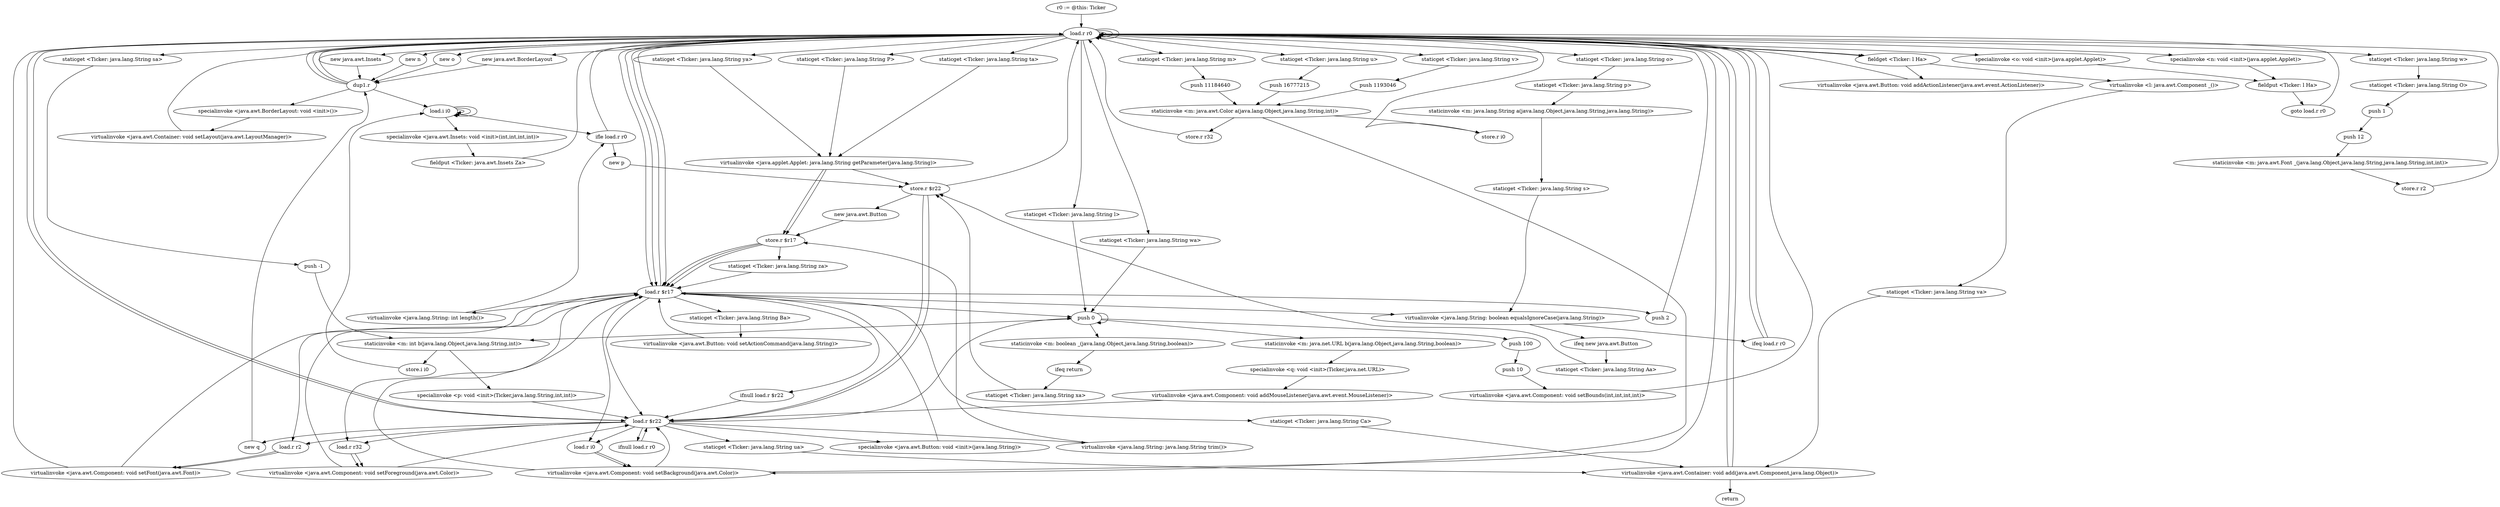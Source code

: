 digraph "" {
    "r0 := @this: Ticker"
    "load.r r0"
    "r0 := @this: Ticker"->"load.r r0";
    "new java.awt.BorderLayout"
    "load.r r0"->"new java.awt.BorderLayout";
    "dup1.r"
    "new java.awt.BorderLayout"->"dup1.r";
    "specialinvoke <java.awt.BorderLayout: void <init>()>"
    "dup1.r"->"specialinvoke <java.awt.BorderLayout: void <init>()>";
    "virtualinvoke <java.awt.Container: void setLayout(java.awt.LayoutManager)>"
    "specialinvoke <java.awt.BorderLayout: void <init>()>"->"virtualinvoke <java.awt.Container: void setLayout(java.awt.LayoutManager)>";
    "virtualinvoke <java.awt.Container: void setLayout(java.awt.LayoutManager)>"->"load.r r0";
    "staticget <Ticker: java.lang.String l>"
    "load.r r0"->"staticget <Ticker: java.lang.String l>";
    "push 0"
    "staticget <Ticker: java.lang.String l>"->"push 0";
    "staticinvoke <m: int b(java.lang.Object,java.lang.String,int)>"
    "push 0"->"staticinvoke <m: int b(java.lang.Object,java.lang.String,int)>";
    "store.i i0"
    "staticinvoke <m: int b(java.lang.Object,java.lang.String,int)>"->"store.i i0";
    "load.i i0"
    "store.i i0"->"load.i i0";
    "ifle load.r r0"
    "load.i i0"->"ifle load.r r0";
    "ifle load.r r0"->"load.r r0";
    "load.r r0"->"load.r r0";
    "staticget <Ticker: java.lang.String m>"
    "load.r r0"->"staticget <Ticker: java.lang.String m>";
    "push 11184640"
    "staticget <Ticker: java.lang.String m>"->"push 11184640";
    "staticinvoke <m: java.awt.Color a(java.lang.Object,java.lang.String,int)>"
    "push 11184640"->"staticinvoke <m: java.awt.Color a(java.lang.Object,java.lang.String,int)>";
    "virtualinvoke <java.awt.Component: void setBackground(java.awt.Color)>"
    "staticinvoke <m: java.awt.Color a(java.lang.Object,java.lang.String,int)>"->"virtualinvoke <java.awt.Component: void setBackground(java.awt.Color)>";
    "virtualinvoke <java.awt.Component: void setBackground(java.awt.Color)>"->"load.r r0";
    "new java.awt.Insets"
    "load.r r0"->"new java.awt.Insets";
    "new java.awt.Insets"->"dup1.r";
    "dup1.r"->"load.i i0";
    "load.i i0"->"load.i i0";
    "load.i i0"->"load.i i0";
    "load.i i0"->"load.i i0";
    "specialinvoke <java.awt.Insets: void <init>(int,int,int,int)>"
    "load.i i0"->"specialinvoke <java.awt.Insets: void <init>(int,int,int,int)>";
    "fieldput <Ticker: java.awt.Insets Za>"
    "specialinvoke <java.awt.Insets: void <init>(int,int,int,int)>"->"fieldput <Ticker: java.awt.Insets Za>";
    "fieldput <Ticker: java.awt.Insets Za>"->"load.r r0";
    "staticget <Ticker: java.lang.String o>"
    "load.r r0"->"staticget <Ticker: java.lang.String o>";
    "staticget <Ticker: java.lang.String p>"
    "staticget <Ticker: java.lang.String o>"->"staticget <Ticker: java.lang.String p>";
    "staticinvoke <m: java.lang.String a(java.lang.Object,java.lang.String,java.lang.String)>"
    "staticget <Ticker: java.lang.String p>"->"staticinvoke <m: java.lang.String a(java.lang.Object,java.lang.String,java.lang.String)>";
    "staticget <Ticker: java.lang.String s>"
    "staticinvoke <m: java.lang.String a(java.lang.Object,java.lang.String,java.lang.String)>"->"staticget <Ticker: java.lang.String s>";
    "virtualinvoke <java.lang.String: boolean equalsIgnoreCase(java.lang.String)>"
    "staticget <Ticker: java.lang.String s>"->"virtualinvoke <java.lang.String: boolean equalsIgnoreCase(java.lang.String)>";
    "ifeq load.r r0"
    "virtualinvoke <java.lang.String: boolean equalsIgnoreCase(java.lang.String)>"->"ifeq load.r r0";
    "ifeq load.r r0"->"load.r r0";
    "new n"
    "load.r r0"->"new n";
    "new n"->"dup1.r";
    "dup1.r"->"load.r r0";
    "specialinvoke <n: void <init>(java.applet.Applet)>"
    "load.r r0"->"specialinvoke <n: void <init>(java.applet.Applet)>";
    "fieldput <Ticker: l Ha>"
    "specialinvoke <n: void <init>(java.applet.Applet)>"->"fieldput <Ticker: l Ha>";
    "goto load.r r0"
    "fieldput <Ticker: l Ha>"->"goto load.r r0";
    "goto load.r r0"->"load.r r0";
    "staticget <Ticker: java.lang.String u>"
    "load.r r0"->"staticget <Ticker: java.lang.String u>";
    "push 16777215"
    "staticget <Ticker: java.lang.String u>"->"push 16777215";
    "push 16777215"->"staticinvoke <m: java.awt.Color a(java.lang.Object,java.lang.String,int)>";
    "store.r r32"
    "staticinvoke <m: java.awt.Color a(java.lang.Object,java.lang.String,int)>"->"store.r r32";
    "store.r r32"->"load.r r0";
    "staticget <Ticker: java.lang.String v>"
    "load.r r0"->"staticget <Ticker: java.lang.String v>";
    "push 1193046"
    "staticget <Ticker: java.lang.String v>"->"push 1193046";
    "push 1193046"->"staticinvoke <m: java.awt.Color a(java.lang.Object,java.lang.String,int)>";
    "store.r i0"
    "staticinvoke <m: java.awt.Color a(java.lang.Object,java.lang.String,int)>"->"store.r i0";
    "store.r i0"->"load.r r0";
    "staticget <Ticker: java.lang.String w>"
    "load.r r0"->"staticget <Ticker: java.lang.String w>";
    "staticget <Ticker: java.lang.String O>"
    "staticget <Ticker: java.lang.String w>"->"staticget <Ticker: java.lang.String O>";
    "push 1"
    "staticget <Ticker: java.lang.String O>"->"push 1";
    "push 12"
    "push 1"->"push 12";
    "staticinvoke <m: java.awt.Font _(java.lang.Object,java.lang.String,java.lang.String,int,int)>"
    "push 12"->"staticinvoke <m: java.awt.Font _(java.lang.Object,java.lang.String,java.lang.String,int,int)>";
    "store.r r2"
    "staticinvoke <m: java.awt.Font _(java.lang.Object,java.lang.String,java.lang.String,int,int)>"->"store.r r2";
    "store.r r2"->"load.r r0";
    "staticget <Ticker: java.lang.String P>"
    "load.r r0"->"staticget <Ticker: java.lang.String P>";
    "virtualinvoke <java.applet.Applet: java.lang.String getParameter(java.lang.String)>"
    "staticget <Ticker: java.lang.String P>"->"virtualinvoke <java.applet.Applet: java.lang.String getParameter(java.lang.String)>";
    "store.r $r22"
    "virtualinvoke <java.applet.Applet: java.lang.String getParameter(java.lang.String)>"->"store.r $r22";
    "load.r $r22"
    "store.r $r22"->"load.r $r22";
    "ifnull load.r r0"
    "load.r $r22"->"ifnull load.r r0";
    "ifnull load.r r0"->"load.r $r22";
    "virtualinvoke <java.lang.String: java.lang.String trim()>"
    "load.r $r22"->"virtualinvoke <java.lang.String: java.lang.String trim()>";
    "store.r $r17"
    "virtualinvoke <java.lang.String: java.lang.String trim()>"->"store.r $r17";
    "load.r $r17"
    "store.r $r17"->"load.r $r17";
    "virtualinvoke <java.lang.String: int length()>"
    "load.r $r17"->"virtualinvoke <java.lang.String: int length()>";
    "virtualinvoke <java.lang.String: int length()>"->"ifle load.r r0";
    "new p"
    "ifle load.r r0"->"new p";
    "new p"->"store.r $r22";
    "store.r $r22"->"load.r $r22";
    "load.r $r22"->"load.r r0";
    "load.r r0"->"load.r $r17";
    "push 2"
    "load.r $r17"->"push 2";
    "push 2"->"load.r r0";
    "staticget <Ticker: java.lang.String sa>"
    "load.r r0"->"staticget <Ticker: java.lang.String sa>";
    "push -1"
    "staticget <Ticker: java.lang.String sa>"->"push -1";
    "push -1"->"staticinvoke <m: int b(java.lang.Object,java.lang.String,int)>";
    "specialinvoke <p: void <init>(Ticker,java.lang.String,int,int)>"
    "staticinvoke <m: int b(java.lang.Object,java.lang.String,int)>"->"specialinvoke <p: void <init>(Ticker,java.lang.String,int,int)>";
    "specialinvoke <p: void <init>(Ticker,java.lang.String,int,int)>"->"load.r $r22";
    "load.r i0"
    "load.r $r22"->"load.r i0";
    "load.r i0"->"virtualinvoke <java.awt.Component: void setBackground(java.awt.Color)>";
    "virtualinvoke <java.awt.Component: void setBackground(java.awt.Color)>"->"load.r $r22";
    "load.r r32"
    "load.r $r22"->"load.r r32";
    "virtualinvoke <java.awt.Component: void setForeground(java.awt.Color)>"
    "load.r r32"->"virtualinvoke <java.awt.Component: void setForeground(java.awt.Color)>";
    "virtualinvoke <java.awt.Component: void setForeground(java.awt.Color)>"->"load.r $r22";
    "load.r r2"
    "load.r $r22"->"load.r r2";
    "virtualinvoke <java.awt.Component: void setFont(java.awt.Font)>"
    "load.r r2"->"virtualinvoke <java.awt.Component: void setFont(java.awt.Font)>";
    "virtualinvoke <java.awt.Component: void setFont(java.awt.Font)>"->"load.r r0";
    "staticget <Ticker: java.lang.String ta>"
    "load.r r0"->"staticget <Ticker: java.lang.String ta>";
    "staticget <Ticker: java.lang.String ta>"->"virtualinvoke <java.applet.Applet: java.lang.String getParameter(java.lang.String)>";
    "virtualinvoke <java.applet.Applet: java.lang.String getParameter(java.lang.String)>"->"store.r $r17";
    "store.r $r17"->"load.r $r17";
    "ifnull load.r $r22"
    "load.r $r17"->"ifnull load.r $r22";
    "ifnull load.r $r22"->"load.r $r22";
    "new q"
    "load.r $r22"->"new q";
    "new q"->"dup1.r";
    "dup1.r"->"load.r r0";
    "load.r r0"->"load.r r0";
    "load.r r0"->"load.r $r17";
    "load.r $r17"->"push 0";
    "staticinvoke <m: java.net.URL b(java.lang.Object,java.lang.String,boolean)>"
    "push 0"->"staticinvoke <m: java.net.URL b(java.lang.Object,java.lang.String,boolean)>";
    "specialinvoke <q: void <init>(Ticker,java.net.URL)>"
    "staticinvoke <m: java.net.URL b(java.lang.Object,java.lang.String,boolean)>"->"specialinvoke <q: void <init>(Ticker,java.net.URL)>";
    "virtualinvoke <java.awt.Component: void addMouseListener(java.awt.event.MouseListener)>"
    "specialinvoke <q: void <init>(Ticker,java.net.URL)>"->"virtualinvoke <java.awt.Component: void addMouseListener(java.awt.event.MouseListener)>";
    "virtualinvoke <java.awt.Component: void addMouseListener(java.awt.event.MouseListener)>"->"load.r $r22";
    "load.r $r22"->"push 0";
    "push 0"->"push 0";
    "push 100"
    "push 0"->"push 100";
    "push 10"
    "push 100"->"push 10";
    "virtualinvoke <java.awt.Component: void setBounds(int,int,int,int)>"
    "push 10"->"virtualinvoke <java.awt.Component: void setBounds(int,int,int,int)>";
    "virtualinvoke <java.awt.Component: void setBounds(int,int,int,int)>"->"load.r r0";
    "load.r r0"->"load.r $r22";
    "staticget <Ticker: java.lang.String ua>"
    "load.r $r22"->"staticget <Ticker: java.lang.String ua>";
    "virtualinvoke <java.awt.Container: void add(java.awt.Component,java.lang.Object)>"
    "staticget <Ticker: java.lang.String ua>"->"virtualinvoke <java.awt.Container: void add(java.awt.Component,java.lang.Object)>";
    "virtualinvoke <java.awt.Container: void add(java.awt.Component,java.lang.Object)>"->"load.r r0";
    "load.r r0"->"load.r r0";
    "fieldget <Ticker: l Ha>"
    "load.r r0"->"fieldget <Ticker: l Ha>";
    "virtualinvoke <l: java.awt.Component _()>"
    "fieldget <Ticker: l Ha>"->"virtualinvoke <l: java.awt.Component _()>";
    "staticget <Ticker: java.lang.String va>"
    "virtualinvoke <l: java.awt.Component _()>"->"staticget <Ticker: java.lang.String va>";
    "staticget <Ticker: java.lang.String va>"->"virtualinvoke <java.awt.Container: void add(java.awt.Component,java.lang.Object)>";
    "virtualinvoke <java.awt.Container: void add(java.awt.Component,java.lang.Object)>"->"load.r r0";
    "staticget <Ticker: java.lang.String wa>"
    "load.r r0"->"staticget <Ticker: java.lang.String wa>";
    "staticget <Ticker: java.lang.String wa>"->"push 0";
    "staticinvoke <m: boolean _(java.lang.Object,java.lang.String,boolean)>"
    "push 0"->"staticinvoke <m: boolean _(java.lang.Object,java.lang.String,boolean)>";
    "ifeq return"
    "staticinvoke <m: boolean _(java.lang.Object,java.lang.String,boolean)>"->"ifeq return";
    "staticget <Ticker: java.lang.String xa>"
    "ifeq return"->"staticget <Ticker: java.lang.String xa>";
    "staticget <Ticker: java.lang.String xa>"->"store.r $r22";
    "store.r $r22"->"load.r r0";
    "staticget <Ticker: java.lang.String ya>"
    "load.r r0"->"staticget <Ticker: java.lang.String ya>";
    "staticget <Ticker: java.lang.String ya>"->"virtualinvoke <java.applet.Applet: java.lang.String getParameter(java.lang.String)>";
    "virtualinvoke <java.applet.Applet: java.lang.String getParameter(java.lang.String)>"->"store.r $r17";
    "staticget <Ticker: java.lang.String za>"
    "store.r $r17"->"staticget <Ticker: java.lang.String za>";
    "staticget <Ticker: java.lang.String za>"->"load.r $r17";
    "load.r $r17"->"virtualinvoke <java.lang.String: boolean equalsIgnoreCase(java.lang.String)>";
    "ifeq new java.awt.Button"
    "virtualinvoke <java.lang.String: boolean equalsIgnoreCase(java.lang.String)>"->"ifeq new java.awt.Button";
    "staticget <Ticker: java.lang.String Aa>"
    "ifeq new java.awt.Button"->"staticget <Ticker: java.lang.String Aa>";
    "staticget <Ticker: java.lang.String Aa>"->"store.r $r22";
    "new java.awt.Button"
    "store.r $r22"->"new java.awt.Button";
    "new java.awt.Button"->"store.r $r17";
    "store.r $r17"->"load.r $r17";
    "load.r $r17"->"load.r $r22";
    "specialinvoke <java.awt.Button: void <init>(java.lang.String)>"
    "load.r $r22"->"specialinvoke <java.awt.Button: void <init>(java.lang.String)>";
    "specialinvoke <java.awt.Button: void <init>(java.lang.String)>"->"load.r $r17";
    "load.r $r17"->"load.r r32";
    "load.r r32"->"virtualinvoke <java.awt.Component: void setForeground(java.awt.Color)>";
    "virtualinvoke <java.awt.Component: void setForeground(java.awt.Color)>"->"load.r $r17";
    "load.r $r17"->"load.r i0";
    "load.r i0"->"virtualinvoke <java.awt.Component: void setBackground(java.awt.Color)>";
    "virtualinvoke <java.awt.Component: void setBackground(java.awt.Color)>"->"load.r $r17";
    "load.r $r17"->"load.r r2";
    "load.r r2"->"virtualinvoke <java.awt.Component: void setFont(java.awt.Font)>";
    "virtualinvoke <java.awt.Component: void setFont(java.awt.Font)>"->"load.r $r17";
    "staticget <Ticker: java.lang.String Ba>"
    "load.r $r17"->"staticget <Ticker: java.lang.String Ba>";
    "virtualinvoke <java.awt.Button: void setActionCommand(java.lang.String)>"
    "staticget <Ticker: java.lang.String Ba>"->"virtualinvoke <java.awt.Button: void setActionCommand(java.lang.String)>";
    "virtualinvoke <java.awt.Button: void setActionCommand(java.lang.String)>"->"load.r $r17";
    "load.r $r17"->"load.r r0";
    "load.r r0"->"fieldget <Ticker: l Ha>";
    "virtualinvoke <java.awt.Button: void addActionListener(java.awt.event.ActionListener)>"
    "fieldget <Ticker: l Ha>"->"virtualinvoke <java.awt.Button: void addActionListener(java.awt.event.ActionListener)>";
    "virtualinvoke <java.awt.Button: void addActionListener(java.awt.event.ActionListener)>"->"load.r r0";
    "load.r r0"->"load.r $r17";
    "staticget <Ticker: java.lang.String Ca>"
    "load.r $r17"->"staticget <Ticker: java.lang.String Ca>";
    "staticget <Ticker: java.lang.String Ca>"->"virtualinvoke <java.awt.Container: void add(java.awt.Component,java.lang.Object)>";
    "return"
    "virtualinvoke <java.awt.Container: void add(java.awt.Component,java.lang.Object)>"->"return";
    "ifeq load.r r0"->"load.r r0";
    "new o"
    "load.r r0"->"new o";
    "new o"->"dup1.r";
    "dup1.r"->"load.r r0";
    "specialinvoke <o: void <init>(java.applet.Applet)>"
    "load.r r0"->"specialinvoke <o: void <init>(java.applet.Applet)>";
    "specialinvoke <o: void <init>(java.applet.Applet)>"->"fieldput <Ticker: l Ha>";
}

